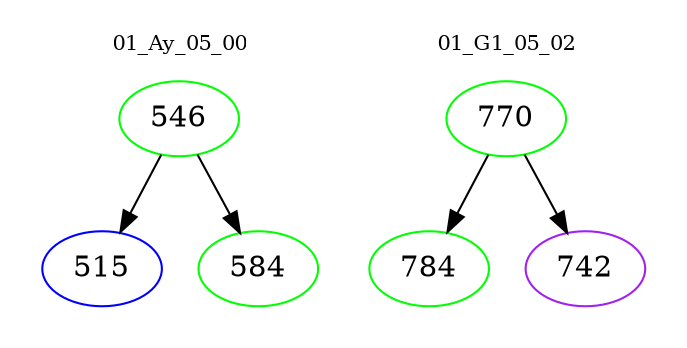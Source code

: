 digraph{
subgraph cluster_0 {
color = white
label = "01_Ay_05_00";
fontsize=10;
T0_546 [label="546", color="green"]
T0_546 -> T0_515 [color="black"]
T0_515 [label="515", color="blue"]
T0_546 -> T0_584 [color="black"]
T0_584 [label="584", color="green"]
}
subgraph cluster_1 {
color = white
label = "01_G1_05_02";
fontsize=10;
T1_770 [label="770", color="green"]
T1_770 -> T1_784 [color="black"]
T1_784 [label="784", color="green"]
T1_770 -> T1_742 [color="black"]
T1_742 [label="742", color="purple"]
}
}
